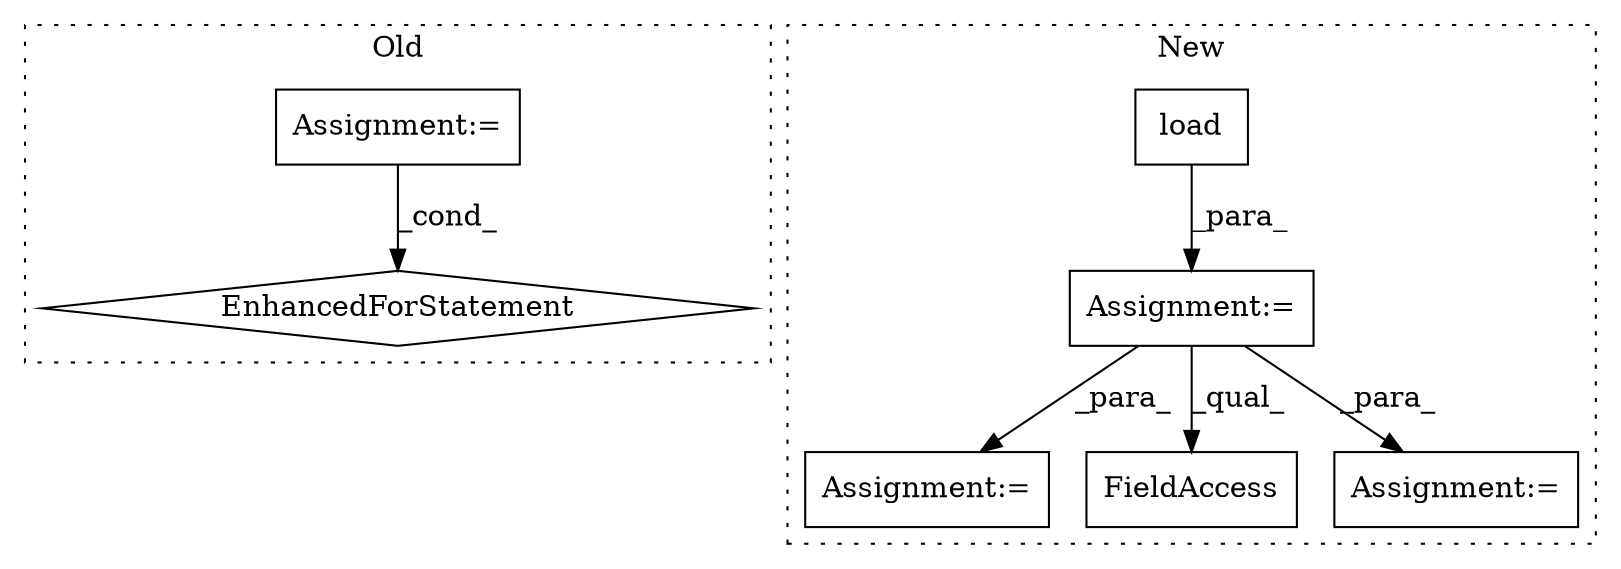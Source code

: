digraph G {
subgraph cluster0 {
1 [label="EnhancedForStatement" a="70" s="44342,44412" l="53,2" shape="diamond"];
3 [label="Assignment:=" a="7" s="44342,44412" l="53,2" shape="box"];
label = "Old";
style="dotted";
}
subgraph cluster1 {
2 [label="load" a="32" s="44222,44235" l="5,1" shape="box"];
4 [label="Assignment:=" a="7" s="44213" l="1" shape="box"];
5 [label="Assignment:=" a="7" s="44709" l="1" shape="box"];
6 [label="FieldAccess" a="22" s="44557" l="14" shape="box"];
7 [label="Assignment:=" a="7" s="44250" l="1" shape="box"];
label = "New";
style="dotted";
}
2 -> 4 [label="_para_"];
3 -> 1 [label="_cond_"];
4 -> 7 [label="_para_"];
4 -> 5 [label="_para_"];
4 -> 6 [label="_qual_"];
}